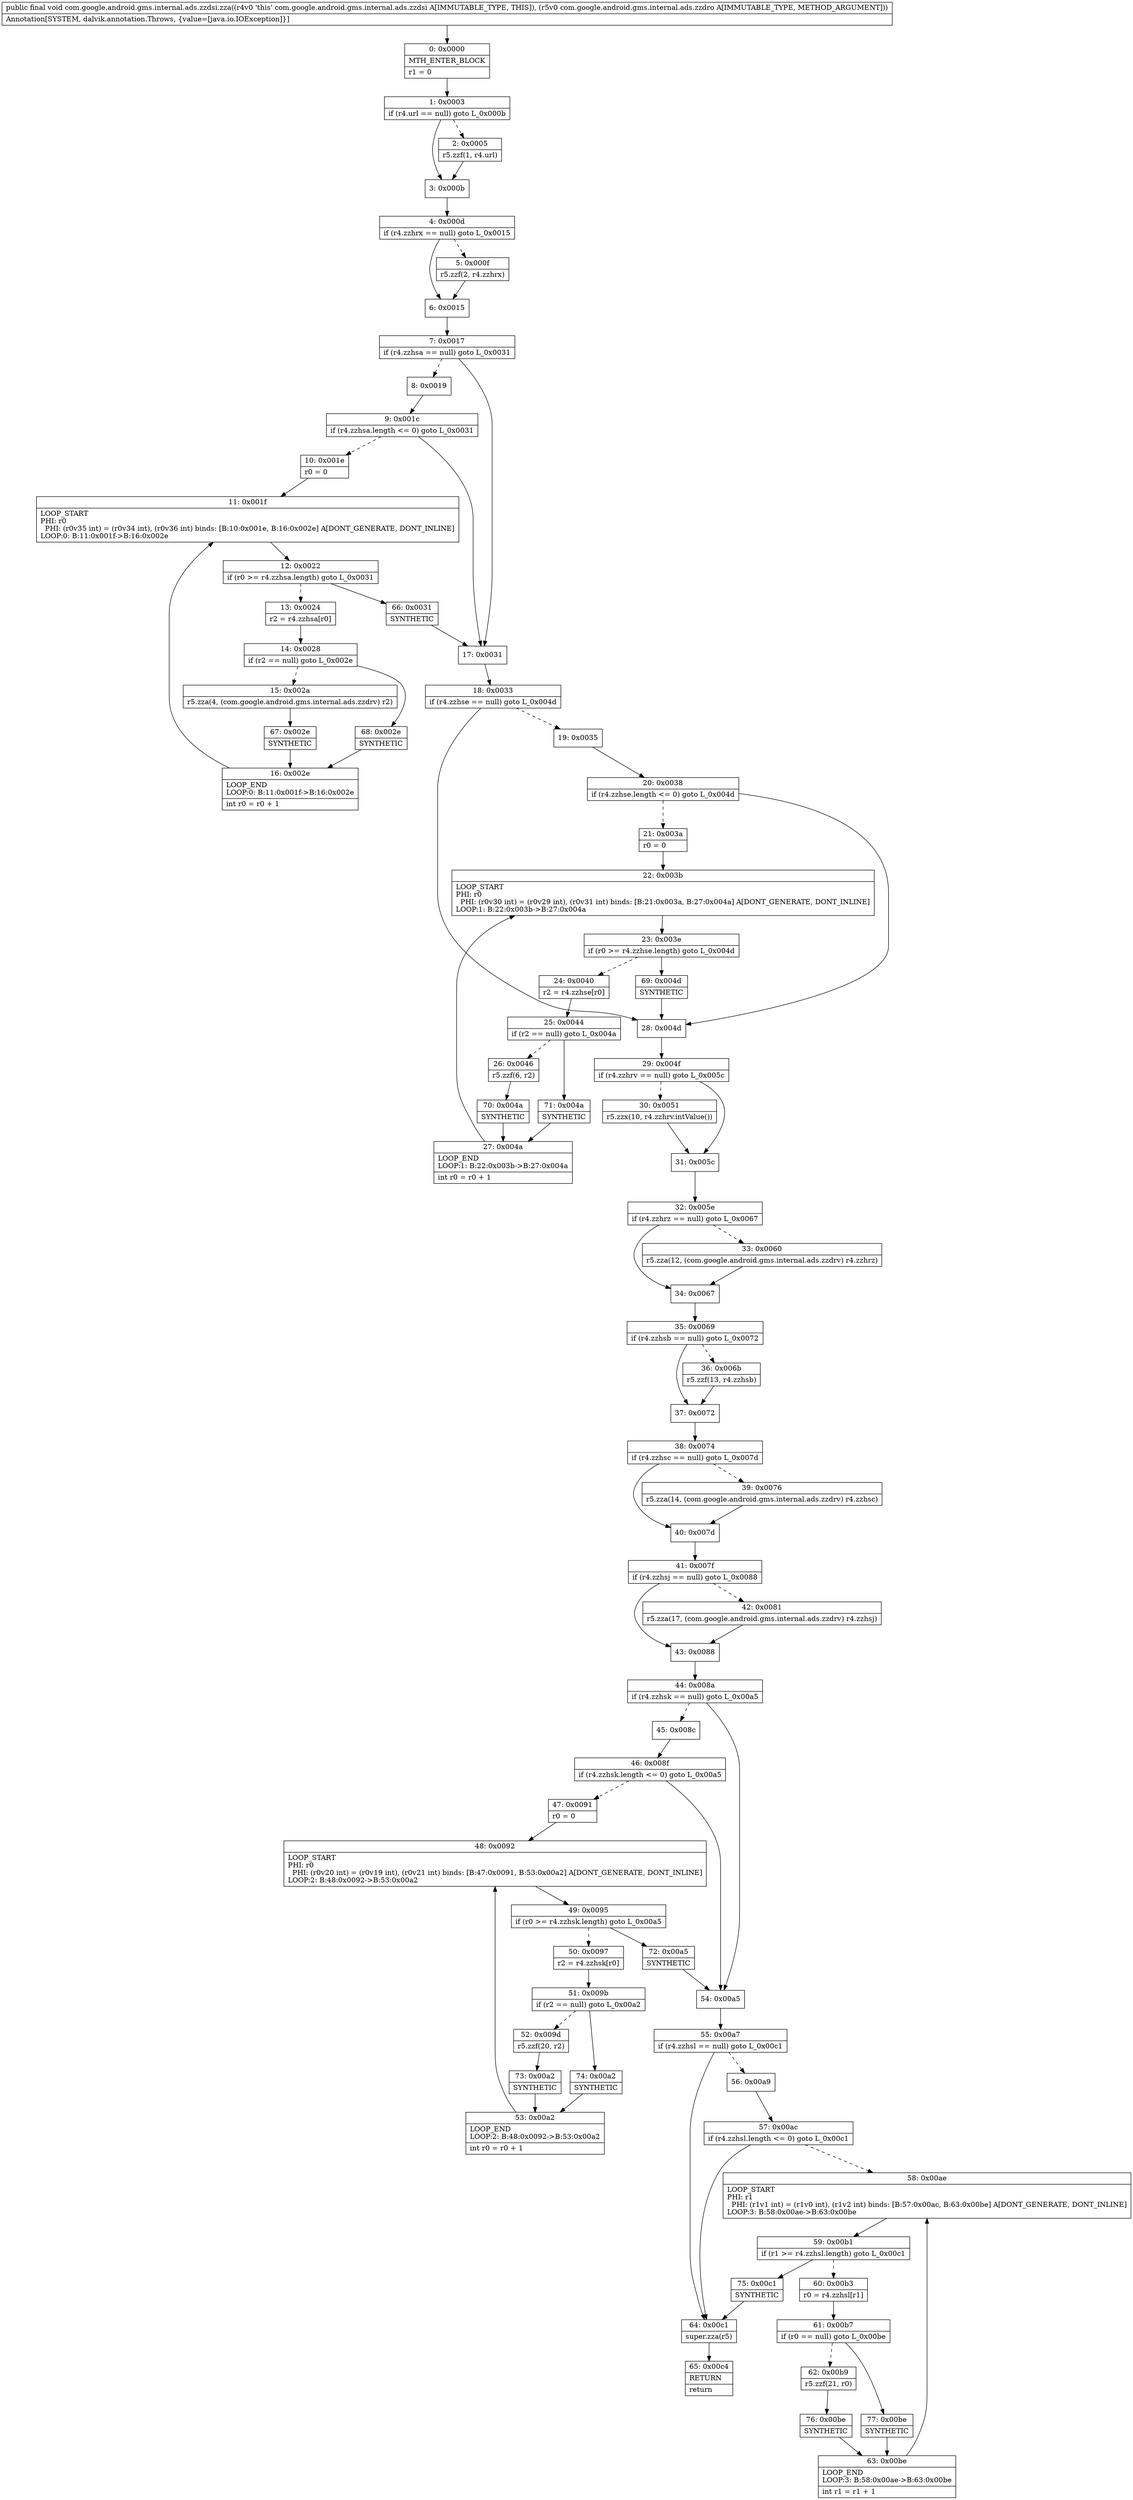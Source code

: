 digraph "CFG forcom.google.android.gms.internal.ads.zzdsi.zza(Lcom\/google\/android\/gms\/internal\/ads\/zzdro;)V" {
Node_0 [shape=record,label="{0\:\ 0x0000|MTH_ENTER_BLOCK\l|r1 = 0\l}"];
Node_1 [shape=record,label="{1\:\ 0x0003|if (r4.url == null) goto L_0x000b\l}"];
Node_2 [shape=record,label="{2\:\ 0x0005|r5.zzf(1, r4.url)\l}"];
Node_3 [shape=record,label="{3\:\ 0x000b}"];
Node_4 [shape=record,label="{4\:\ 0x000d|if (r4.zzhrx == null) goto L_0x0015\l}"];
Node_5 [shape=record,label="{5\:\ 0x000f|r5.zzf(2, r4.zzhrx)\l}"];
Node_6 [shape=record,label="{6\:\ 0x0015}"];
Node_7 [shape=record,label="{7\:\ 0x0017|if (r4.zzhsa == null) goto L_0x0031\l}"];
Node_8 [shape=record,label="{8\:\ 0x0019}"];
Node_9 [shape=record,label="{9\:\ 0x001c|if (r4.zzhsa.length \<= 0) goto L_0x0031\l}"];
Node_10 [shape=record,label="{10\:\ 0x001e|r0 = 0\l}"];
Node_11 [shape=record,label="{11\:\ 0x001f|LOOP_START\lPHI: r0 \l  PHI: (r0v35 int) = (r0v34 int), (r0v36 int) binds: [B:10:0x001e, B:16:0x002e] A[DONT_GENERATE, DONT_INLINE]\lLOOP:0: B:11:0x001f\-\>B:16:0x002e\l}"];
Node_12 [shape=record,label="{12\:\ 0x0022|if (r0 \>= r4.zzhsa.length) goto L_0x0031\l}"];
Node_13 [shape=record,label="{13\:\ 0x0024|r2 = r4.zzhsa[r0]\l}"];
Node_14 [shape=record,label="{14\:\ 0x0028|if (r2 == null) goto L_0x002e\l}"];
Node_15 [shape=record,label="{15\:\ 0x002a|r5.zza(4, (com.google.android.gms.internal.ads.zzdrv) r2)\l}"];
Node_16 [shape=record,label="{16\:\ 0x002e|LOOP_END\lLOOP:0: B:11:0x001f\-\>B:16:0x002e\l|int r0 = r0 + 1\l}"];
Node_17 [shape=record,label="{17\:\ 0x0031}"];
Node_18 [shape=record,label="{18\:\ 0x0033|if (r4.zzhse == null) goto L_0x004d\l}"];
Node_19 [shape=record,label="{19\:\ 0x0035}"];
Node_20 [shape=record,label="{20\:\ 0x0038|if (r4.zzhse.length \<= 0) goto L_0x004d\l}"];
Node_21 [shape=record,label="{21\:\ 0x003a|r0 = 0\l}"];
Node_22 [shape=record,label="{22\:\ 0x003b|LOOP_START\lPHI: r0 \l  PHI: (r0v30 int) = (r0v29 int), (r0v31 int) binds: [B:21:0x003a, B:27:0x004a] A[DONT_GENERATE, DONT_INLINE]\lLOOP:1: B:22:0x003b\-\>B:27:0x004a\l}"];
Node_23 [shape=record,label="{23\:\ 0x003e|if (r0 \>= r4.zzhse.length) goto L_0x004d\l}"];
Node_24 [shape=record,label="{24\:\ 0x0040|r2 = r4.zzhse[r0]\l}"];
Node_25 [shape=record,label="{25\:\ 0x0044|if (r2 == null) goto L_0x004a\l}"];
Node_26 [shape=record,label="{26\:\ 0x0046|r5.zzf(6, r2)\l}"];
Node_27 [shape=record,label="{27\:\ 0x004a|LOOP_END\lLOOP:1: B:22:0x003b\-\>B:27:0x004a\l|int r0 = r0 + 1\l}"];
Node_28 [shape=record,label="{28\:\ 0x004d}"];
Node_29 [shape=record,label="{29\:\ 0x004f|if (r4.zzhrv == null) goto L_0x005c\l}"];
Node_30 [shape=record,label="{30\:\ 0x0051|r5.zzx(10, r4.zzhrv.intValue())\l}"];
Node_31 [shape=record,label="{31\:\ 0x005c}"];
Node_32 [shape=record,label="{32\:\ 0x005e|if (r4.zzhrz == null) goto L_0x0067\l}"];
Node_33 [shape=record,label="{33\:\ 0x0060|r5.zza(12, (com.google.android.gms.internal.ads.zzdrv) r4.zzhrz)\l}"];
Node_34 [shape=record,label="{34\:\ 0x0067}"];
Node_35 [shape=record,label="{35\:\ 0x0069|if (r4.zzhsb == null) goto L_0x0072\l}"];
Node_36 [shape=record,label="{36\:\ 0x006b|r5.zzf(13, r4.zzhsb)\l}"];
Node_37 [shape=record,label="{37\:\ 0x0072}"];
Node_38 [shape=record,label="{38\:\ 0x0074|if (r4.zzhsc == null) goto L_0x007d\l}"];
Node_39 [shape=record,label="{39\:\ 0x0076|r5.zza(14, (com.google.android.gms.internal.ads.zzdrv) r4.zzhsc)\l}"];
Node_40 [shape=record,label="{40\:\ 0x007d}"];
Node_41 [shape=record,label="{41\:\ 0x007f|if (r4.zzhsj == null) goto L_0x0088\l}"];
Node_42 [shape=record,label="{42\:\ 0x0081|r5.zza(17, (com.google.android.gms.internal.ads.zzdrv) r4.zzhsj)\l}"];
Node_43 [shape=record,label="{43\:\ 0x0088}"];
Node_44 [shape=record,label="{44\:\ 0x008a|if (r4.zzhsk == null) goto L_0x00a5\l}"];
Node_45 [shape=record,label="{45\:\ 0x008c}"];
Node_46 [shape=record,label="{46\:\ 0x008f|if (r4.zzhsk.length \<= 0) goto L_0x00a5\l}"];
Node_47 [shape=record,label="{47\:\ 0x0091|r0 = 0\l}"];
Node_48 [shape=record,label="{48\:\ 0x0092|LOOP_START\lPHI: r0 \l  PHI: (r0v20 int) = (r0v19 int), (r0v21 int) binds: [B:47:0x0091, B:53:0x00a2] A[DONT_GENERATE, DONT_INLINE]\lLOOP:2: B:48:0x0092\-\>B:53:0x00a2\l}"];
Node_49 [shape=record,label="{49\:\ 0x0095|if (r0 \>= r4.zzhsk.length) goto L_0x00a5\l}"];
Node_50 [shape=record,label="{50\:\ 0x0097|r2 = r4.zzhsk[r0]\l}"];
Node_51 [shape=record,label="{51\:\ 0x009b|if (r2 == null) goto L_0x00a2\l}"];
Node_52 [shape=record,label="{52\:\ 0x009d|r5.zzf(20, r2)\l}"];
Node_53 [shape=record,label="{53\:\ 0x00a2|LOOP_END\lLOOP:2: B:48:0x0092\-\>B:53:0x00a2\l|int r0 = r0 + 1\l}"];
Node_54 [shape=record,label="{54\:\ 0x00a5}"];
Node_55 [shape=record,label="{55\:\ 0x00a7|if (r4.zzhsl == null) goto L_0x00c1\l}"];
Node_56 [shape=record,label="{56\:\ 0x00a9}"];
Node_57 [shape=record,label="{57\:\ 0x00ac|if (r4.zzhsl.length \<= 0) goto L_0x00c1\l}"];
Node_58 [shape=record,label="{58\:\ 0x00ae|LOOP_START\lPHI: r1 \l  PHI: (r1v1 int) = (r1v0 int), (r1v2 int) binds: [B:57:0x00ac, B:63:0x00be] A[DONT_GENERATE, DONT_INLINE]\lLOOP:3: B:58:0x00ae\-\>B:63:0x00be\l}"];
Node_59 [shape=record,label="{59\:\ 0x00b1|if (r1 \>= r4.zzhsl.length) goto L_0x00c1\l}"];
Node_60 [shape=record,label="{60\:\ 0x00b3|r0 = r4.zzhsl[r1]\l}"];
Node_61 [shape=record,label="{61\:\ 0x00b7|if (r0 == null) goto L_0x00be\l}"];
Node_62 [shape=record,label="{62\:\ 0x00b9|r5.zzf(21, r0)\l}"];
Node_63 [shape=record,label="{63\:\ 0x00be|LOOP_END\lLOOP:3: B:58:0x00ae\-\>B:63:0x00be\l|int r1 = r1 + 1\l}"];
Node_64 [shape=record,label="{64\:\ 0x00c1|super.zza(r5)\l}"];
Node_65 [shape=record,label="{65\:\ 0x00c4|RETURN\l|return\l}"];
Node_66 [shape=record,label="{66\:\ 0x0031|SYNTHETIC\l}"];
Node_67 [shape=record,label="{67\:\ 0x002e|SYNTHETIC\l}"];
Node_68 [shape=record,label="{68\:\ 0x002e|SYNTHETIC\l}"];
Node_69 [shape=record,label="{69\:\ 0x004d|SYNTHETIC\l}"];
Node_70 [shape=record,label="{70\:\ 0x004a|SYNTHETIC\l}"];
Node_71 [shape=record,label="{71\:\ 0x004a|SYNTHETIC\l}"];
Node_72 [shape=record,label="{72\:\ 0x00a5|SYNTHETIC\l}"];
Node_73 [shape=record,label="{73\:\ 0x00a2|SYNTHETIC\l}"];
Node_74 [shape=record,label="{74\:\ 0x00a2|SYNTHETIC\l}"];
Node_75 [shape=record,label="{75\:\ 0x00c1|SYNTHETIC\l}"];
Node_76 [shape=record,label="{76\:\ 0x00be|SYNTHETIC\l}"];
Node_77 [shape=record,label="{77\:\ 0x00be|SYNTHETIC\l}"];
MethodNode[shape=record,label="{public final void com.google.android.gms.internal.ads.zzdsi.zza((r4v0 'this' com.google.android.gms.internal.ads.zzdsi A[IMMUTABLE_TYPE, THIS]), (r5v0 com.google.android.gms.internal.ads.zzdro A[IMMUTABLE_TYPE, METHOD_ARGUMENT]))  | Annotation[SYSTEM, dalvik.annotation.Throws, \{value=[java.io.IOException]\}]\l}"];
MethodNode -> Node_0;
Node_0 -> Node_1;
Node_1 -> Node_2[style=dashed];
Node_1 -> Node_3;
Node_2 -> Node_3;
Node_3 -> Node_4;
Node_4 -> Node_5[style=dashed];
Node_4 -> Node_6;
Node_5 -> Node_6;
Node_6 -> Node_7;
Node_7 -> Node_8[style=dashed];
Node_7 -> Node_17;
Node_8 -> Node_9;
Node_9 -> Node_10[style=dashed];
Node_9 -> Node_17;
Node_10 -> Node_11;
Node_11 -> Node_12;
Node_12 -> Node_13[style=dashed];
Node_12 -> Node_66;
Node_13 -> Node_14;
Node_14 -> Node_15[style=dashed];
Node_14 -> Node_68;
Node_15 -> Node_67;
Node_16 -> Node_11;
Node_17 -> Node_18;
Node_18 -> Node_19[style=dashed];
Node_18 -> Node_28;
Node_19 -> Node_20;
Node_20 -> Node_21[style=dashed];
Node_20 -> Node_28;
Node_21 -> Node_22;
Node_22 -> Node_23;
Node_23 -> Node_24[style=dashed];
Node_23 -> Node_69;
Node_24 -> Node_25;
Node_25 -> Node_26[style=dashed];
Node_25 -> Node_71;
Node_26 -> Node_70;
Node_27 -> Node_22;
Node_28 -> Node_29;
Node_29 -> Node_30[style=dashed];
Node_29 -> Node_31;
Node_30 -> Node_31;
Node_31 -> Node_32;
Node_32 -> Node_33[style=dashed];
Node_32 -> Node_34;
Node_33 -> Node_34;
Node_34 -> Node_35;
Node_35 -> Node_36[style=dashed];
Node_35 -> Node_37;
Node_36 -> Node_37;
Node_37 -> Node_38;
Node_38 -> Node_39[style=dashed];
Node_38 -> Node_40;
Node_39 -> Node_40;
Node_40 -> Node_41;
Node_41 -> Node_42[style=dashed];
Node_41 -> Node_43;
Node_42 -> Node_43;
Node_43 -> Node_44;
Node_44 -> Node_45[style=dashed];
Node_44 -> Node_54;
Node_45 -> Node_46;
Node_46 -> Node_47[style=dashed];
Node_46 -> Node_54;
Node_47 -> Node_48;
Node_48 -> Node_49;
Node_49 -> Node_50[style=dashed];
Node_49 -> Node_72;
Node_50 -> Node_51;
Node_51 -> Node_52[style=dashed];
Node_51 -> Node_74;
Node_52 -> Node_73;
Node_53 -> Node_48;
Node_54 -> Node_55;
Node_55 -> Node_56[style=dashed];
Node_55 -> Node_64;
Node_56 -> Node_57;
Node_57 -> Node_58[style=dashed];
Node_57 -> Node_64;
Node_58 -> Node_59;
Node_59 -> Node_60[style=dashed];
Node_59 -> Node_75;
Node_60 -> Node_61;
Node_61 -> Node_62[style=dashed];
Node_61 -> Node_77;
Node_62 -> Node_76;
Node_63 -> Node_58;
Node_64 -> Node_65;
Node_66 -> Node_17;
Node_67 -> Node_16;
Node_68 -> Node_16;
Node_69 -> Node_28;
Node_70 -> Node_27;
Node_71 -> Node_27;
Node_72 -> Node_54;
Node_73 -> Node_53;
Node_74 -> Node_53;
Node_75 -> Node_64;
Node_76 -> Node_63;
Node_77 -> Node_63;
}

